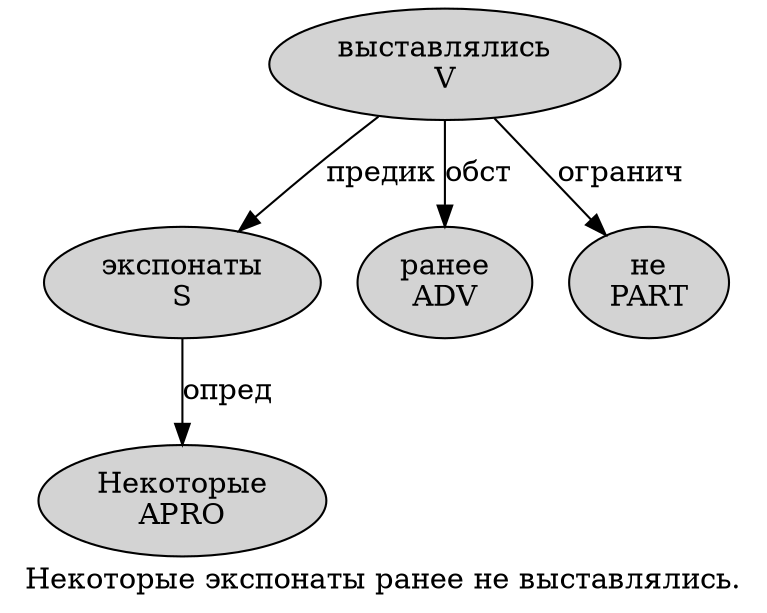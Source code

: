 digraph SENTENCE_1054 {
	graph [label="Некоторые экспонаты ранее не выставлялись."]
	node [style=filled]
		0 [label="Некоторые
APRO" color="" fillcolor=lightgray penwidth=1 shape=ellipse]
		1 [label="экспонаты
S" color="" fillcolor=lightgray penwidth=1 shape=ellipse]
		2 [label="ранее
ADV" color="" fillcolor=lightgray penwidth=1 shape=ellipse]
		3 [label="не
PART" color="" fillcolor=lightgray penwidth=1 shape=ellipse]
		4 [label="выставлялись
V" color="" fillcolor=lightgray penwidth=1 shape=ellipse]
			4 -> 1 [label="предик"]
			4 -> 2 [label="обст"]
			4 -> 3 [label="огранич"]
			1 -> 0 [label="опред"]
}